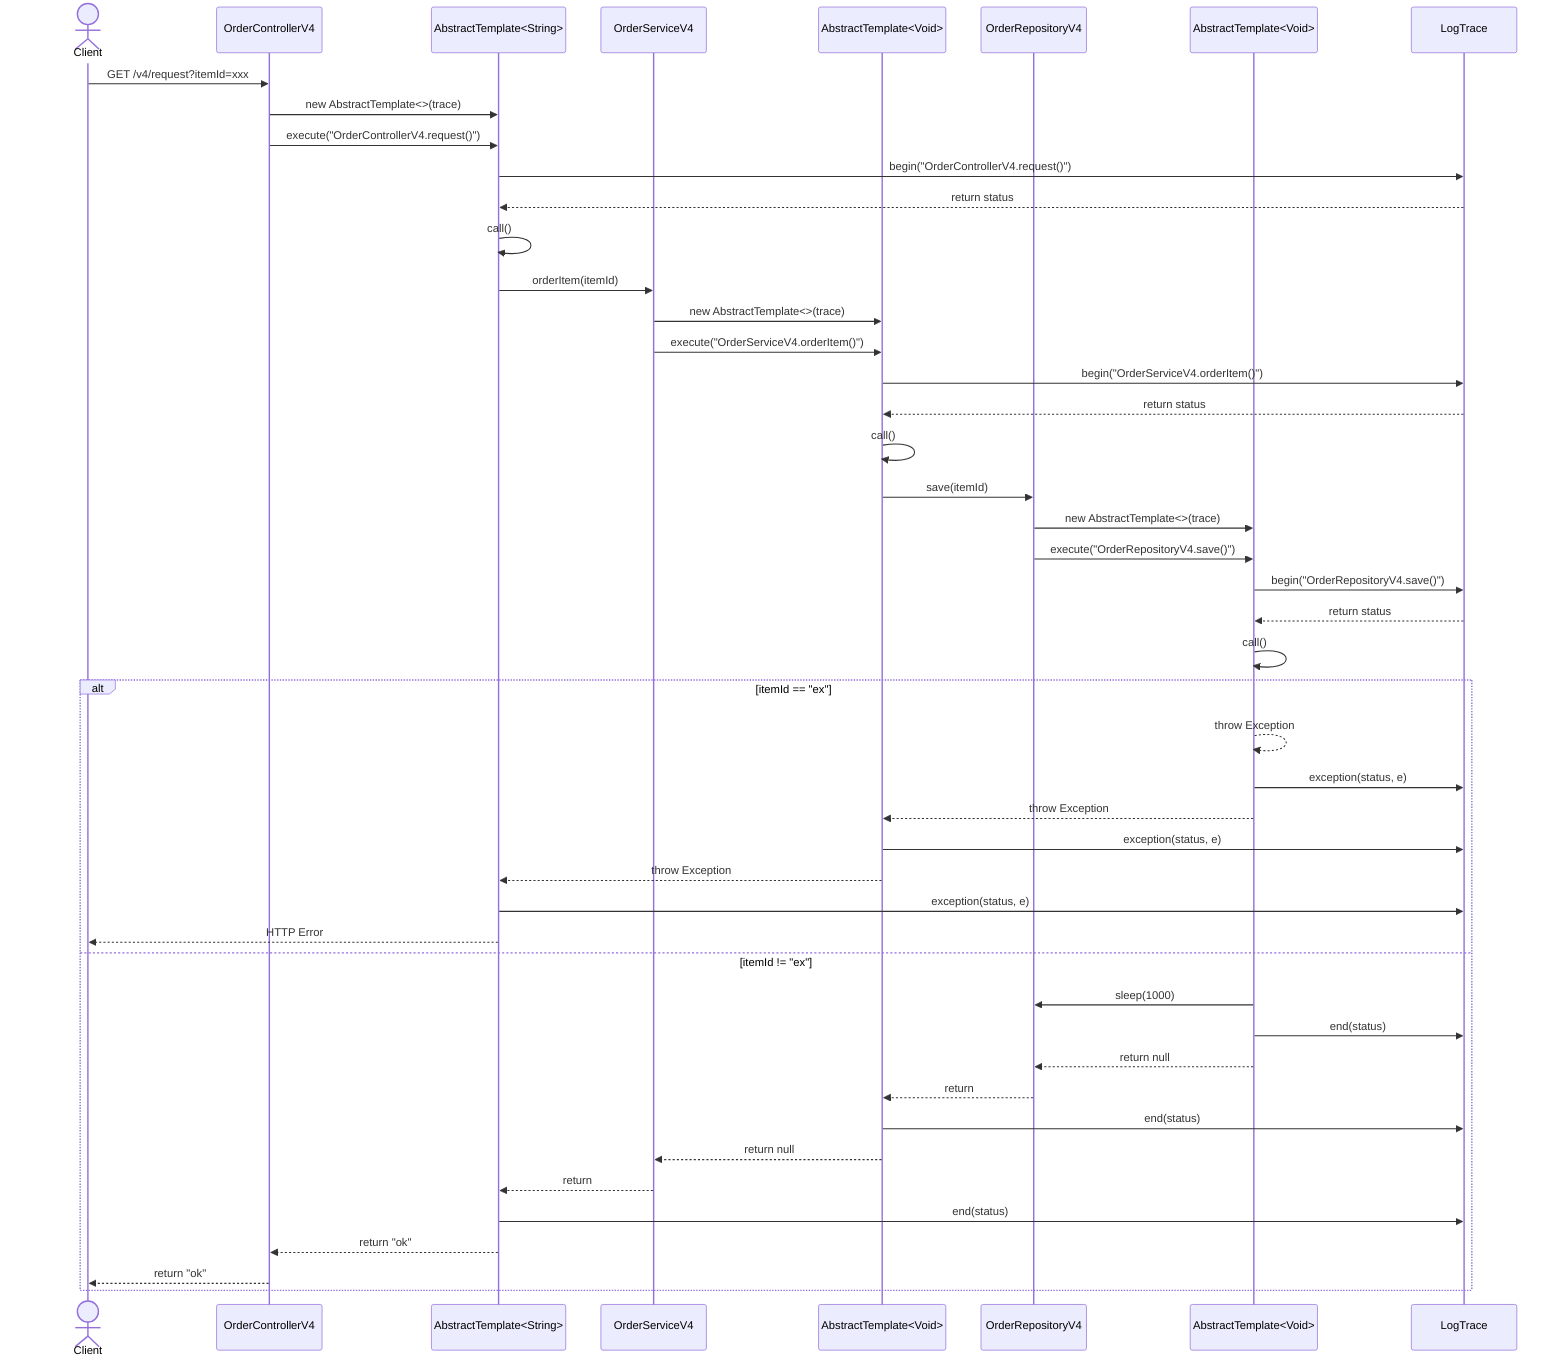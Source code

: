 sequenceDiagram
    actor Client
    participant Controller as OrderControllerV4
    participant Template1 as AbstractTemplate<String>
    participant Service as OrderServiceV4
    participant Template2 as AbstractTemplate<Void>
    participant Repository as OrderRepositoryV4
    participant Template3 as AbstractTemplate<Void>
    participant LogTrace
    
    Client->>Controller: GET /v4/request?itemId=xxx
    
    Controller->>Template1: new AbstractTemplate<>(trace)
    Controller->>Template1: execute("OrderControllerV4.request()")
    
    Template1->>LogTrace: begin("OrderControllerV4.request()")
    LogTrace-->>Template1: return status
    
    Template1->>Template1: call()
    Template1->>Service: orderItem(itemId)
    
    Service->>Template2: new AbstractTemplate<>(trace)
    Service->>Template2: execute("OrderServiceV4.orderItem()")
    
    Template2->>LogTrace: begin("OrderServiceV4.orderItem()")
    LogTrace-->>Template2: return status
    
    Template2->>Template2: call()
    Template2->>Repository: save(itemId)
    
    Repository->>Template3: new AbstractTemplate<>(trace)
    Repository->>Template3: execute("OrderRepositoryV4.save()")
    
    Template3->>LogTrace: begin("OrderRepositoryV4.save()")
    LogTrace-->>Template3: return status
    
    Template3->>Template3: call()
    
    alt itemId == "ex"
        Template3-->>Template3: throw Exception
        Template3->>LogTrace: exception(status, e)
        Template3-->>Template2: throw Exception
        Template2->>LogTrace: exception(status, e)
        Template2-->>Template1: throw Exception
        Template1->>LogTrace: exception(status, e)
        Template1-->>Client: HTTP Error
    else itemId != "ex"
        Template3->>Repository: sleep(1000)
        Template3->>LogTrace: end(status)
        Template3-->>Repository: return null
        Repository-->>Template2: return
        Template2->>LogTrace: end(status)
        Template2-->>Service: return null
        Service-->>Template1: return
        Template1->>LogTrace: end(status)
        Template1-->>Controller: return "ok"
        Controller-->>Client: return "ok"
    end